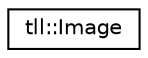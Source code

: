 digraph "Graphical Class Hierarchy"
{
 // LATEX_PDF_SIZE
  edge [fontname="Helvetica",fontsize="10",labelfontname="Helvetica",labelfontsize="10"];
  node [fontname="Helvetica",fontsize="10",shape=record];
  rankdir="LR";
  Node0 [label="tll::Image",height=0.2,width=0.4,color="black", fillcolor="white", style="filled",URL="$classtll_1_1Image.html",tooltip="Loaded image class."];
}
